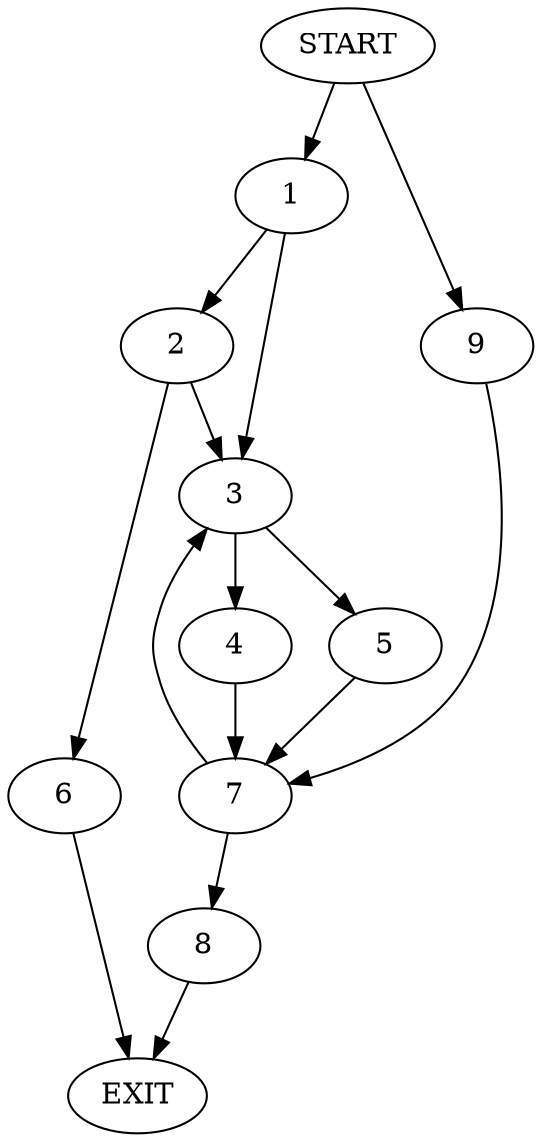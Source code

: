 digraph {
0 [label="START"]
10 [label="EXIT"]
0 -> 1
1 -> 2
1 -> 3
3 -> 4
3 -> 5
2 -> 6
2 -> 3
6 -> 10
5 -> 7
4 -> 7
7 -> 8
7 -> 3
0 -> 9
9 -> 7
8 -> 10
}
